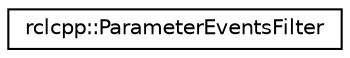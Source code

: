 digraph "Graphical Class Hierarchy"
{
  edge [fontname="Helvetica",fontsize="10",labelfontname="Helvetica",labelfontsize="10"];
  node [fontname="Helvetica",fontsize="10",shape=record];
  rankdir="LR";
  Node0 [label="rclcpp::ParameterEventsFilter",height=0.2,width=0.4,color="black", fillcolor="white", style="filled",URL="$classrclcpp_1_1ParameterEventsFilter.html"];
}
